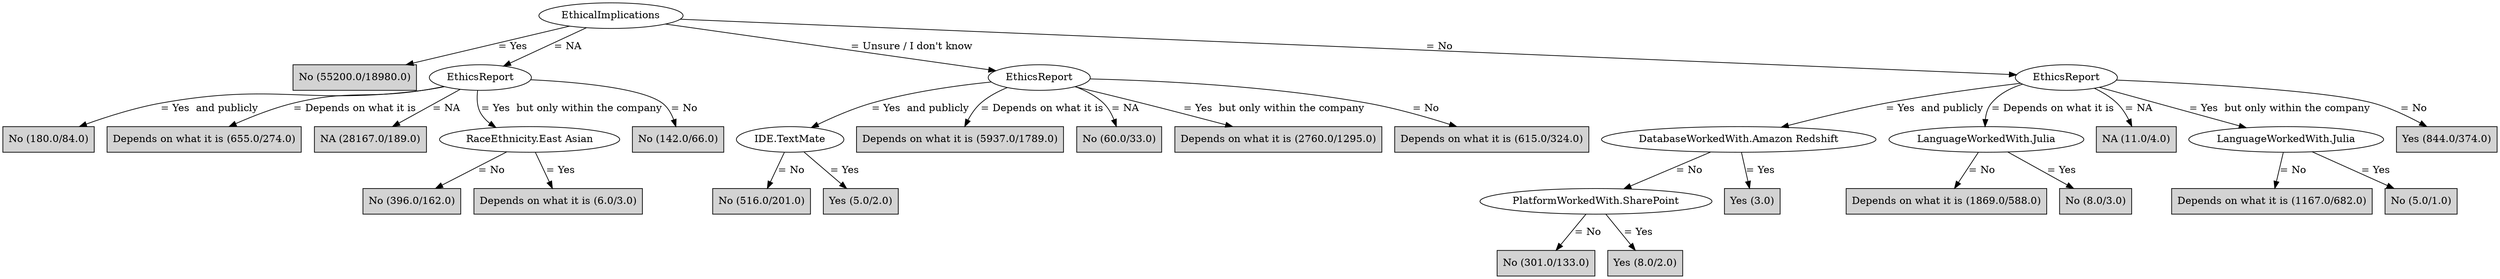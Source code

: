 digraph J48Tree {
N0 [label="EthicalImplications" ]
N0->N1 [label="= Yes"]
N1 [label="No (55200.0/18980.0)" shape=box style=filled ]
N0->N2 [label="= NA"]
N2 [label="EthicsReport" ]
N2->N3 [label="= Yes  and publicly"]
N3 [label="No (180.0/84.0)" shape=box style=filled ]
N2->N4 [label="= Depends on what it is"]
N4 [label="Depends on what it is (655.0/274.0)" shape=box style=filled ]
N2->N5 [label="= NA"]
N5 [label="NA (28167.0/189.0)" shape=box style=filled ]
N2->N6 [label="= Yes  but only within the company"]
N6 [label="RaceEthnicity.East Asian" ]
N6->N7 [label="= No"]
N7 [label="No (396.0/162.0)" shape=box style=filled ]
N6->N8 [label="= Yes"]
N8 [label="Depends on what it is (6.0/3.0)" shape=box style=filled ]
N2->N9 [label="= No"]
N9 [label="No (142.0/66.0)" shape=box style=filled ]
N0->N10 [label="= Unsure / I don\'t know"]
N10 [label="EthicsReport" ]
N10->N11 [label="= Yes  and publicly"]
N11 [label="IDE.TextMate" ]
N11->N12 [label="= No"]
N12 [label="No (516.0/201.0)" shape=box style=filled ]
N11->N13 [label="= Yes"]
N13 [label="Yes (5.0/2.0)" shape=box style=filled ]
N10->N14 [label="= Depends on what it is"]
N14 [label="Depends on what it is (5937.0/1789.0)" shape=box style=filled ]
N10->N15 [label="= NA"]
N15 [label="No (60.0/33.0)" shape=box style=filled ]
N10->N16 [label="= Yes  but only within the company"]
N16 [label="Depends on what it is (2760.0/1295.0)" shape=box style=filled ]
N10->N17 [label="= No"]
N17 [label="Depends on what it is (615.0/324.0)" shape=box style=filled ]
N0->N18 [label="= No"]
N18 [label="EthicsReport" ]
N18->N19 [label="= Yes  and publicly"]
N19 [label="DatabaseWorkedWith.Amazon Redshift" ]
N19->N20 [label="= No"]
N20 [label="PlatformWorkedWith.SharePoint" ]
N20->N21 [label="= No"]
N21 [label="No (301.0/133.0)" shape=box style=filled ]
N20->N22 [label="= Yes"]
N22 [label="Yes (8.0/2.0)" shape=box style=filled ]
N19->N23 [label="= Yes"]
N23 [label="Yes (3.0)" shape=box style=filled ]
N18->N24 [label="= Depends on what it is"]
N24 [label="LanguageWorkedWith.Julia" ]
N24->N25 [label="= No"]
N25 [label="Depends on what it is (1869.0/588.0)" shape=box style=filled ]
N24->N26 [label="= Yes"]
N26 [label="No (8.0/3.0)" shape=box style=filled ]
N18->N27 [label="= NA"]
N27 [label="NA (11.0/4.0)" shape=box style=filled ]
N18->N28 [label="= Yes  but only within the company"]
N28 [label="LanguageWorkedWith.Julia" ]
N28->N29 [label="= No"]
N29 [label="Depends on what it is (1167.0/682.0)" shape=box style=filled ]
N28->N30 [label="= Yes"]
N30 [label="No (5.0/1.0)" shape=box style=filled ]
N18->N31 [label="= No"]
N31 [label="Yes (844.0/374.0)" shape=box style=filled ]
}


